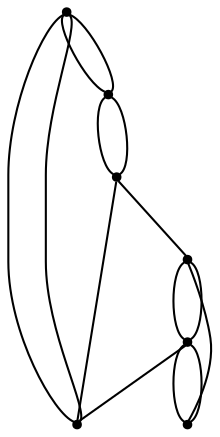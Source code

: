 graph {
  node [shape=point,comment="{\"directed\":false,\"doi\":\"10.1007/978-3-031-49272-3_22\",\"figure\":\"1 (1)\"}"]

  v0 [pos="987.0603545507497,530.1775230473447"]
  v1 [pos="947.4405099009703,392.64458304722916"]
  v2 [pos="927.9082146077493,491.19677461717595"]
  v3 [pos="825.3408599220435,401.158459125184"]
  v4 [pos="732.170792368987,320.5217031429295"]
  v5 [pos="806.9379267213463,490.5298674658481"]
  v6 [pos="714.9680269639202,538.8913186603656"]

  v0 -- v2 [id="-1",pos="987.0603545507497,530.1775230473447 973.121725700056,516.062720605616 946.2049392537866,565.8033876765926 928.8980160205306,550.9220044603755 919.0255962308426,542.4291123030862 919.1256208118814,522.0886031566824 927.9082146077493,491.19677461717595"]
  v1 -- v3 [id="-2",pos="947.4405099009703,392.64458304722916 940.7998601610471,368.70358284666247 932.9152778970133,355.9058711586956 923.7888138353394,354.2597779639565 888.7582724676529,347.91716538612 861.9914910987328,404.90888983064673 825.3408599220435,401.158459125184"]
  v6 -- v5 [id="-3",pos="714.9680269639202,538.8913186603656 806.9379267213463,490.5298674658481 806.9379267213463,490.5298674658481 806.9379267213463,490.5298674658481"]
  v6 -- v0 [id="-4",pos="714.9680269639202,538.8913186603656 715.351449225534,616.261005370302 715.351449225534,616.261005370302 715.351449225534,616.261005370302 791.8886307729323,663.5596368800291 791.8886307729323,663.5596368800291 791.8886307729323,663.5596368800291 922.171887550117,676.8907693694549 922.171887550117,676.8907693694549 922.171887550117,676.8907693694549 1013.7531348985739,629.5921537566373 1013.7531348985739,629.5921537566373 1013.7531348985739,629.5921537566373 987.0603545507497,530.1775230473447 987.0603545507497,530.1775230473447 987.0603545507497,530.1775230473447"]
  v4 -- v1 [id="-5",pos="732.170792368987,320.5217031429295 738.5676441154562,256.37048752411965 738.5676441154562,256.37048752411965 738.5676441154562,256.37048752411965 864.5544222740468,199.61216150626615 864.5544222740468,199.61216150626615 864.5544222740468,199.61216150626615 1015.0491940280925,267.976376105933 1015.0491940280925,267.976376105933 1015.0491940280925,267.976376105933 1037.836167098554,351.82621545552126 1037.836167098554,351.82621545552126 1037.836167098554,351.82621545552126 947.4405099009703,392.64458304722916 947.4405099009703,392.64458304722916 947.4405099009703,392.64458304722916"]
  v0 -- v6 [id="-7",pos="987.0603545507497,530.1775230473447 980.222835069634,581.434818881319 936.4700612115792,615.7857195672317 893.2923174147664,624.5536600543332 879.7985372371829,627.2957497841874 863.0583775708683,623.4201786063932 853.4693077704421,613.5353848387881 839.9630006745721,599.6125216835089 857.082401664037,565.5241743564666 839.6504636015868,557.0020954731608 815.9383426420386,545.4045368719753 793.7806405531157,589.9319078227416 767.3889672601956,589.3985029181922 751.657256310152,589.0776396949275 735.4380129616186,580.2554907461072 725.1447014351882,568.3620906573593 717.2767793365912,559.2815851338016 716.6391782723343,553.0556558723922 714.9680269639202,538.8913186603656"]
  v3 -- v4 [id="-8",pos="825.3408599220435,401.158459125184 805.5824601125935,389.7233351462397 839.9629370861543,341.57874959241667 820.1889740114727,324.8179383424257 797.8228926777538,305.8526708450821 760.7795235362578,340.5535896864567 732.170792368987,320.5217031429295"]
  v5 -- v6 [id="-9",pos="806.9379267213463,490.5298674658481 809.1497703454459,511.83293448822684 806.4118438446272,526.1391993091172 798.989803730928,532.3984484930377 777.2988406279077,550.7094945729102 736.4839788443313,527.1560292344493 714.9680269639202,538.8913186603656"]
  v5 -- v2 [id="-11",pos="806.9379267213463,490.5298674658481 927.9082146077493,491.19677461717595 927.9082146077493,491.19677461717595 927.9082146077493,491.19677461717595"]
  v5 -- v1 [id="-12",pos="806.9379267213463,490.5298674658481 947.4405099009703,392.64458304722916 947.4405099009703,392.64458304722916 947.4405099009703,392.64458304722916"]
  v0 -- v2 [id="-14",pos="987.0603545507497,530.1775230473447 927.9082146077493,491.19677461717595 927.9082146077493,491.19677461717595 927.9082146077493,491.19677461717595"]
  v1 -- v3 [id="-15",pos="947.4405099009703,392.64458304722916 825.3408599220435,401.158459125184 825.3408599220435,401.158459125184 825.3408599220435,401.158459125184"]
  v3 -- v4 [id="-18",pos="825.3408599220435,401.158459125184 732.170792368987,320.5217031429295 732.170792368987,320.5217031429295 732.170792368987,320.5217031429295"]
  v3 -- v2 [id="-19",pos="825.3408599220435,401.158459125184 927.9082146077493,491.19677461717595 927.9082146077493,491.19677461717595 927.9082146077493,491.19677461717595"]
}